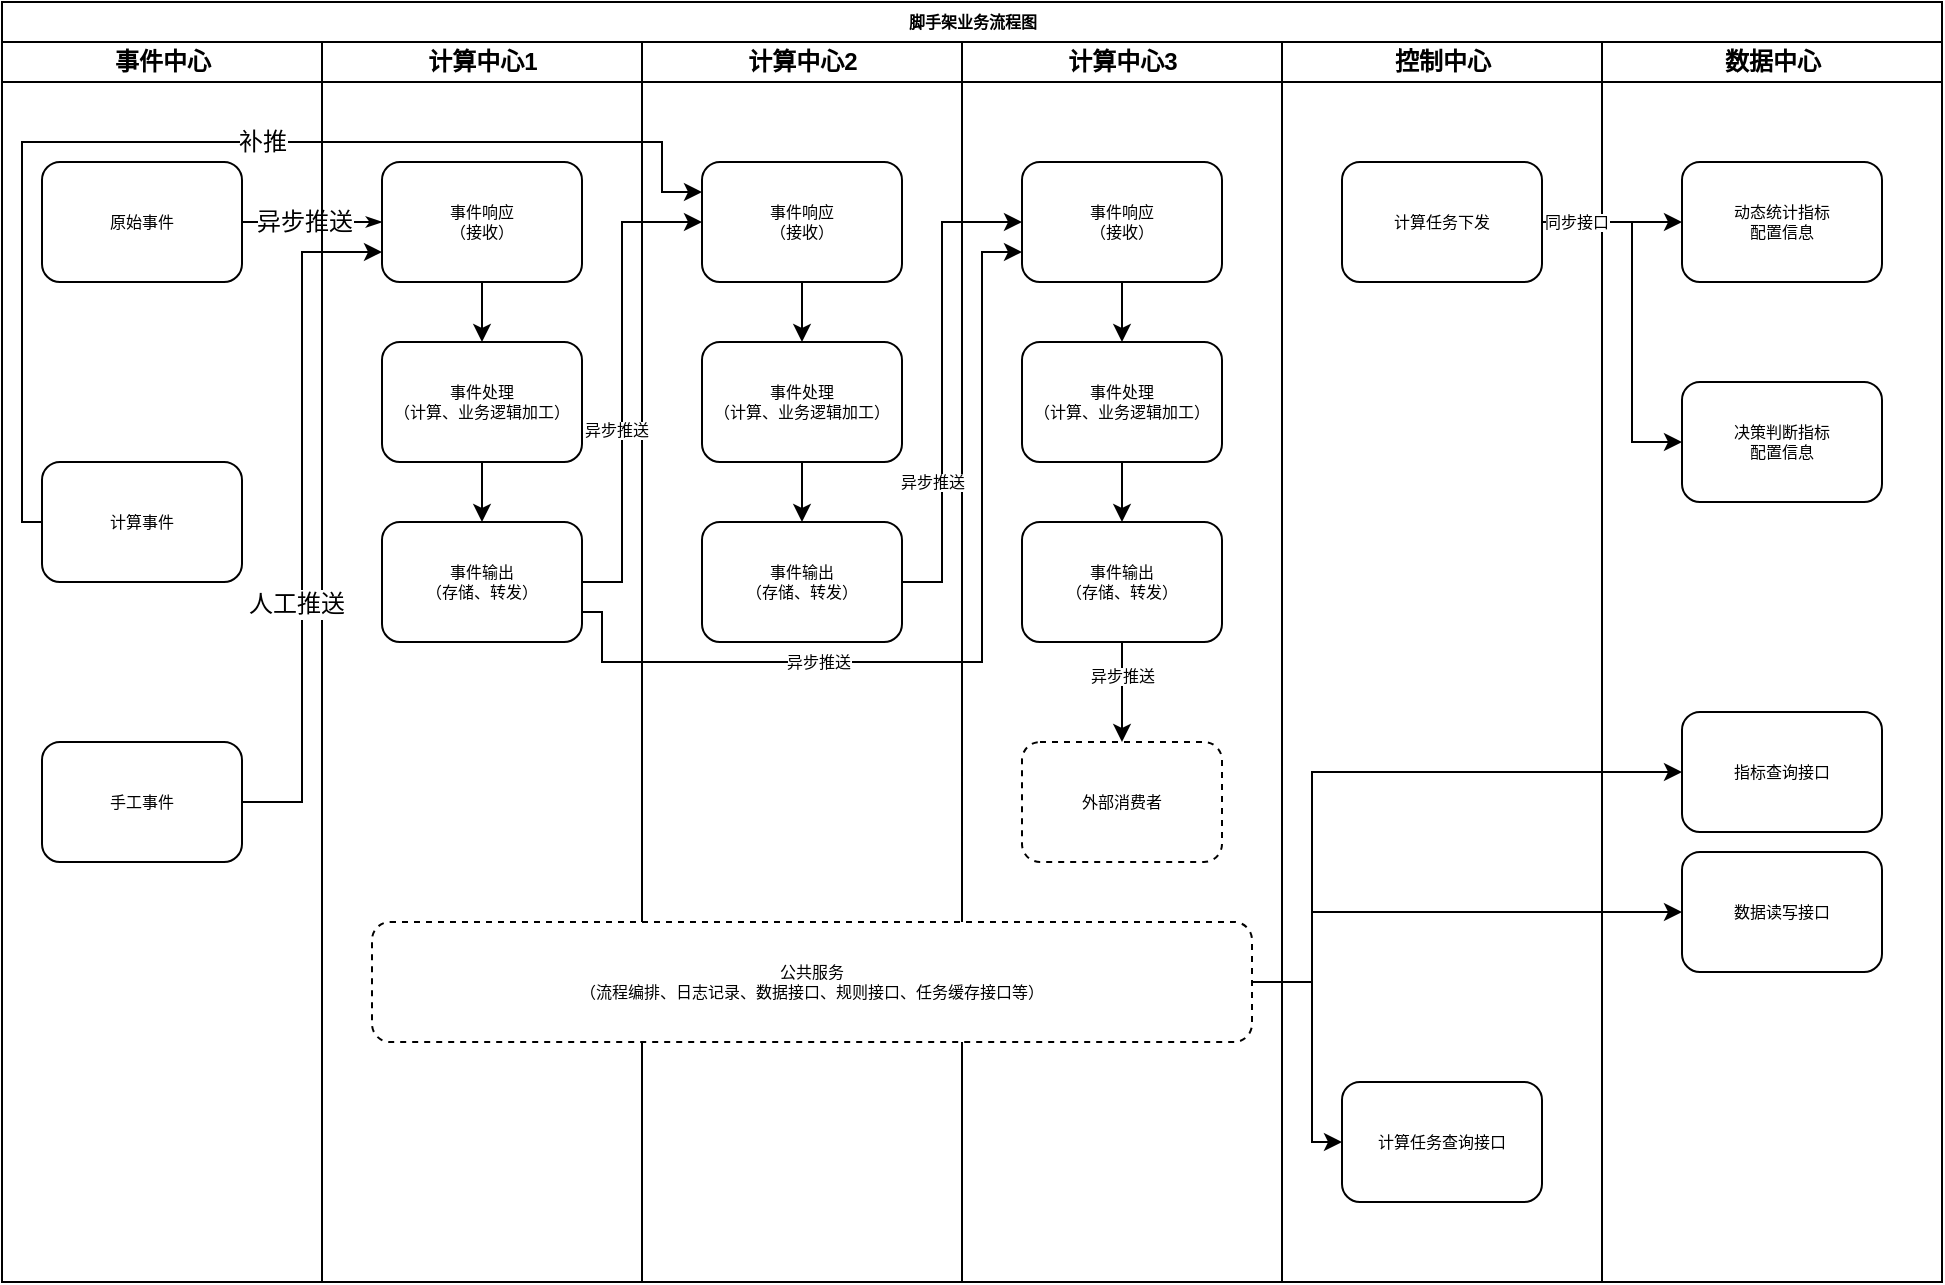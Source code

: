 <mxfile version="12.9.5" type="github">
  <diagram name="Page-1" id="74e2e168-ea6b-b213-b513-2b3c1d86103e">
    <mxGraphModel dx="1186" dy="502" grid="1" gridSize="10" guides="1" tooltips="1" connect="1" arrows="1" fold="1" page="1" pageScale="1" pageWidth="1100" pageHeight="850" background="#ffffff" math="0" shadow="0">
      <root>
        <mxCell id="0" />
        <mxCell id="1" parent="0" />
        <mxCell id="77e6c97f196da883-1" value="脚手架业务流程图" style="swimlane;html=1;childLayout=stackLayout;startSize=20;rounded=0;shadow=0;labelBackgroundColor=none;strokeWidth=1;fontFamily=Verdana;fontSize=8;align=center;" parent="1" vertex="1">
          <mxGeometry x="65" y="40" width="970" height="640" as="geometry" />
        </mxCell>
        <mxCell id="77e6c97f196da883-2" value="事件中心" style="swimlane;html=1;startSize=20;" parent="77e6c97f196da883-1" vertex="1">
          <mxGeometry y="20" width="160" height="620" as="geometry" />
        </mxCell>
        <mxCell id="77e6c97f196da883-8" value="原始事件" style="rounded=1;whiteSpace=wrap;html=1;shadow=0;labelBackgroundColor=none;strokeWidth=1;fontFamily=Verdana;fontSize=8;align=center;" parent="77e6c97f196da883-2" vertex="1">
          <mxGeometry x="20" y="60" width="100" height="60" as="geometry" />
        </mxCell>
        <mxCell id="77e6c97f196da883-9" value="计算事件" style="rounded=1;whiteSpace=wrap;html=1;shadow=0;labelBackgroundColor=none;strokeWidth=1;fontFamily=Verdana;fontSize=8;align=center;" parent="77e6c97f196da883-2" vertex="1">
          <mxGeometry x="20" y="210" width="100" height="60" as="geometry" />
        </mxCell>
        <mxCell id="iI2FmbBAY16OOEgHfnBO-1" value="手工事件" style="rounded=1;whiteSpace=wrap;html=1;shadow=0;labelBackgroundColor=none;strokeWidth=1;fontFamily=Verdana;fontSize=8;align=center;" parent="77e6c97f196da883-2" vertex="1">
          <mxGeometry x="20" y="350" width="100" height="60" as="geometry" />
        </mxCell>
        <mxCell id="77e6c97f196da883-26" style="edgeStyle=orthogonalEdgeStyle;rounded=1;html=1;labelBackgroundColor=none;startArrow=none;startFill=0;startSize=5;endArrow=classicThin;endFill=1;endSize=5;jettySize=auto;orthogonalLoop=1;strokeWidth=1;fontFamily=Verdana;fontSize=8" parent="77e6c97f196da883-1" source="77e6c97f196da883-8" target="77e6c97f196da883-11" edge="1">
          <mxGeometry relative="1" as="geometry" />
        </mxCell>
        <mxCell id="iI2FmbBAY16OOEgHfnBO-25" value="异步推送" style="text;html=1;align=center;verticalAlign=middle;resizable=0;points=[];labelBackgroundColor=#ffffff;" parent="77e6c97f196da883-26" vertex="1" connectable="0">
          <mxGeometry x="-0.124" relative="1" as="geometry">
            <mxPoint as="offset" />
          </mxGeometry>
        </mxCell>
        <mxCell id="77e6c97f196da883-3" value="计算中心1" style="swimlane;html=1;startSize=20;" parent="77e6c97f196da883-1" vertex="1">
          <mxGeometry x="160" y="20" width="160" height="620" as="geometry" />
        </mxCell>
        <mxCell id="iI2FmbBAY16OOEgHfnBO-15" value="" style="edgeStyle=orthogonalEdgeStyle;rounded=0;orthogonalLoop=1;jettySize=auto;html=1;" parent="77e6c97f196da883-3" source="77e6c97f196da883-11" target="iI2FmbBAY16OOEgHfnBO-2" edge="1">
          <mxGeometry relative="1" as="geometry" />
        </mxCell>
        <mxCell id="77e6c97f196da883-11" value="事件响应&lt;br&gt;（接收）" style="rounded=1;whiteSpace=wrap;html=1;shadow=0;labelBackgroundColor=none;strokeWidth=1;fontFamily=Verdana;fontSize=8;align=center;" parent="77e6c97f196da883-3" vertex="1">
          <mxGeometry x="30" y="60" width="100" height="60" as="geometry" />
        </mxCell>
        <mxCell id="iI2FmbBAY16OOEgHfnBO-16" value="" style="edgeStyle=orthogonalEdgeStyle;rounded=0;orthogonalLoop=1;jettySize=auto;html=1;" parent="77e6c97f196da883-3" source="iI2FmbBAY16OOEgHfnBO-2" target="iI2FmbBAY16OOEgHfnBO-3" edge="1">
          <mxGeometry relative="1" as="geometry" />
        </mxCell>
        <mxCell id="iI2FmbBAY16OOEgHfnBO-2" value="事件处理&lt;br&gt;（计算、业务逻辑加工）" style="rounded=1;whiteSpace=wrap;html=1;shadow=0;labelBackgroundColor=none;strokeWidth=1;fontFamily=Verdana;fontSize=8;align=center;" parent="77e6c97f196da883-3" vertex="1">
          <mxGeometry x="30" y="150" width="100" height="60" as="geometry" />
        </mxCell>
        <mxCell id="iI2FmbBAY16OOEgHfnBO-3" value="事件输出&lt;br&gt;（存储、转发）" style="rounded=1;whiteSpace=wrap;html=1;shadow=0;labelBackgroundColor=none;strokeWidth=1;fontFamily=Verdana;fontSize=8;align=center;" parent="77e6c97f196da883-3" vertex="1">
          <mxGeometry x="30" y="240" width="100" height="60" as="geometry" />
        </mxCell>
        <mxCell id="77e6c97f196da883-4" value="计算中心2" style="swimlane;html=1;startSize=20;" parent="77e6c97f196da883-1" vertex="1">
          <mxGeometry x="320" y="20" width="160" height="620" as="geometry" />
        </mxCell>
        <mxCell id="iI2FmbBAY16OOEgHfnBO-17" value="" style="edgeStyle=orthogonalEdgeStyle;rounded=0;orthogonalLoop=1;jettySize=auto;html=1;" parent="77e6c97f196da883-4" source="77e6c97f196da883-12" target="iI2FmbBAY16OOEgHfnBO-5" edge="1">
          <mxGeometry relative="1" as="geometry" />
        </mxCell>
        <mxCell id="77e6c97f196da883-12" value="&lt;span style=&quot;white-space: normal&quot;&gt;事件响应&lt;/span&gt;&lt;br style=&quot;white-space: normal&quot;&gt;&lt;span style=&quot;white-space: normal&quot;&gt;（接收）&lt;/span&gt;" style="rounded=1;whiteSpace=wrap;html=1;shadow=0;labelBackgroundColor=none;strokeWidth=1;fontFamily=Verdana;fontSize=8;align=center;" parent="77e6c97f196da883-4" vertex="1">
          <mxGeometry x="30" y="60" width="100" height="60" as="geometry" />
        </mxCell>
        <mxCell id="iI2FmbBAY16OOEgHfnBO-18" value="" style="edgeStyle=orthogonalEdgeStyle;rounded=0;orthogonalLoop=1;jettySize=auto;html=1;" parent="77e6c97f196da883-4" source="iI2FmbBAY16OOEgHfnBO-5" target="iI2FmbBAY16OOEgHfnBO-6" edge="1">
          <mxGeometry relative="1" as="geometry" />
        </mxCell>
        <mxCell id="iI2FmbBAY16OOEgHfnBO-5" value="&lt;span style=&quot;white-space: normal&quot;&gt;事件处理&lt;/span&gt;&lt;br style=&quot;white-space: normal&quot;&gt;&lt;span style=&quot;white-space: normal&quot;&gt;（计算、业务逻辑加工）&lt;/span&gt;" style="rounded=1;whiteSpace=wrap;html=1;shadow=0;labelBackgroundColor=none;strokeWidth=1;fontFamily=Verdana;fontSize=8;align=center;" parent="77e6c97f196da883-4" vertex="1">
          <mxGeometry x="30" y="150" width="100" height="60" as="geometry" />
        </mxCell>
        <mxCell id="iI2FmbBAY16OOEgHfnBO-6" value="&lt;span style=&quot;white-space: normal&quot;&gt;事件输出&lt;/span&gt;&lt;br style=&quot;white-space: normal&quot;&gt;&lt;span style=&quot;white-space: normal&quot;&gt;（存储、转发）&lt;/span&gt;" style="rounded=1;whiteSpace=wrap;html=1;shadow=0;labelBackgroundColor=none;strokeWidth=1;fontFamily=Verdana;fontSize=8;align=center;" parent="77e6c97f196da883-4" vertex="1">
          <mxGeometry x="30" y="240" width="100" height="60" as="geometry" />
        </mxCell>
        <mxCell id="77e6c97f196da883-5" value="计算中心3" style="swimlane;html=1;startSize=20;" parent="77e6c97f196da883-1" vertex="1">
          <mxGeometry x="480" y="20" width="160" height="620" as="geometry" />
        </mxCell>
        <mxCell id="iI2FmbBAY16OOEgHfnBO-19" value="" style="edgeStyle=orthogonalEdgeStyle;rounded=0;orthogonalLoop=1;jettySize=auto;html=1;" parent="77e6c97f196da883-5" source="iI2FmbBAY16OOEgHfnBO-12" target="iI2FmbBAY16OOEgHfnBO-13" edge="1">
          <mxGeometry relative="1" as="geometry" />
        </mxCell>
        <mxCell id="iI2FmbBAY16OOEgHfnBO-12" value="&lt;span style=&quot;white-space: normal&quot;&gt;事件响应&lt;/span&gt;&lt;br style=&quot;white-space: normal&quot;&gt;&lt;span style=&quot;white-space: normal&quot;&gt;（接收）&lt;/span&gt;" style="rounded=1;whiteSpace=wrap;html=1;shadow=0;labelBackgroundColor=none;strokeWidth=1;fontFamily=Verdana;fontSize=8;align=center;" parent="77e6c97f196da883-5" vertex="1">
          <mxGeometry x="30" y="60" width="100" height="60" as="geometry" />
        </mxCell>
        <mxCell id="iI2FmbBAY16OOEgHfnBO-20" value="" style="edgeStyle=orthogonalEdgeStyle;rounded=0;orthogonalLoop=1;jettySize=auto;html=1;" parent="77e6c97f196da883-5" source="iI2FmbBAY16OOEgHfnBO-13" target="iI2FmbBAY16OOEgHfnBO-14" edge="1">
          <mxGeometry relative="1" as="geometry" />
        </mxCell>
        <mxCell id="iI2FmbBAY16OOEgHfnBO-13" value="&lt;span style=&quot;white-space: normal&quot;&gt;事件处理&lt;/span&gt;&lt;br style=&quot;white-space: normal&quot;&gt;&lt;span style=&quot;white-space: normal&quot;&gt;（计算、业务逻辑加工）&lt;/span&gt;" style="rounded=1;whiteSpace=wrap;html=1;shadow=0;labelBackgroundColor=none;strokeWidth=1;fontFamily=Verdana;fontSize=8;align=center;" parent="77e6c97f196da883-5" vertex="1">
          <mxGeometry x="30" y="150" width="100" height="60" as="geometry" />
        </mxCell>
        <mxCell id="iI2FmbBAY16OOEgHfnBO-14" value="&lt;span style=&quot;white-space: normal&quot;&gt;事件输出&lt;/span&gt;&lt;br style=&quot;white-space: normal&quot;&gt;&lt;span style=&quot;white-space: normal&quot;&gt;（存储、转发）&lt;/span&gt;" style="rounded=1;whiteSpace=wrap;html=1;shadow=0;labelBackgroundColor=none;strokeWidth=1;fontFamily=Verdana;fontSize=8;align=center;" parent="77e6c97f196da883-5" vertex="1">
          <mxGeometry x="30" y="240" width="100" height="60" as="geometry" />
        </mxCell>
        <mxCell id="iI2FmbBAY16OOEgHfnBO-58" value="外部消费者" style="rounded=1;whiteSpace=wrap;html=1;shadow=0;labelBackgroundColor=none;strokeWidth=1;fontFamily=Verdana;fontSize=8;align=center;dashed=1;" parent="77e6c97f196da883-5" vertex="1">
          <mxGeometry x="30" y="350" width="100" height="60" as="geometry" />
        </mxCell>
        <mxCell id="iI2FmbBAY16OOEgHfnBO-56" style="edgeStyle=elbowEdgeStyle;rounded=0;orthogonalLoop=1;jettySize=auto;elbow=vertical;html=1;entryX=0.5;entryY=0;entryDx=0;entryDy=0;" parent="77e6c97f196da883-5" source="iI2FmbBAY16OOEgHfnBO-14" target="iI2FmbBAY16OOEgHfnBO-58" edge="1">
          <mxGeometry relative="1" as="geometry">
            <mxPoint x="85" y="350" as="targetPoint" />
            <Array as="points">
              <mxPoint x="80" y="320" />
            </Array>
          </mxGeometry>
        </mxCell>
        <mxCell id="iI2FmbBAY16OOEgHfnBO-77" value="异步推送" style="text;html=1;align=center;verticalAlign=middle;resizable=0;points=[];labelBackgroundColor=#ffffff;fontSize=8;fontFamily=Verdana;" parent="iI2FmbBAY16OOEgHfnBO-56" vertex="1" connectable="0">
          <mxGeometry x="-0.2" y="3" relative="1" as="geometry">
            <mxPoint x="-3" y="-3" as="offset" />
          </mxGeometry>
        </mxCell>
        <mxCell id="iI2FmbBAY16OOEgHfnBO-60" value="公共服务&lt;br&gt;（流程编排、日志记录、数据接口、规则接口、任务缓存接口等）" style="rounded=1;whiteSpace=wrap;html=1;shadow=0;dashed=1;strokeWidth=1;fontFamily=Verdana;fontSize=8;" parent="77e6c97f196da883-5" vertex="1">
          <mxGeometry x="-295" y="440" width="440" height="60" as="geometry" />
        </mxCell>
        <mxCell id="77e6c97f196da883-6" value="控制中心" style="swimlane;html=1;startSize=20;" parent="77e6c97f196da883-1" vertex="1">
          <mxGeometry x="640" y="20" width="160" height="620" as="geometry" />
        </mxCell>
        <mxCell id="iI2FmbBAY16OOEgHfnBO-66" value="计算任务查询接口" style="rounded=1;whiteSpace=wrap;html=1;shadow=0;labelBackgroundColor=none;strokeWidth=1;fontFamily=Verdana;fontSize=8;align=center;" parent="77e6c97f196da883-6" vertex="1">
          <mxGeometry x="30" y="520" width="100" height="60" as="geometry" />
        </mxCell>
        <mxCell id="iI2FmbBAY16OOEgHfnBO-31" value="计算任务下发" style="rounded=1;whiteSpace=wrap;html=1;shadow=0;labelBackgroundColor=none;strokeWidth=1;fontFamily=Verdana;fontSize=8;align=center;" parent="77e6c97f196da883-6" vertex="1">
          <mxGeometry x="30" y="60" width="100" height="60" as="geometry" />
        </mxCell>
        <mxCell id="77e6c97f196da883-7" value="数据中心" style="swimlane;html=1;startSize=20;" parent="77e6c97f196da883-1" vertex="1">
          <mxGeometry x="800" y="20" width="170" height="620" as="geometry" />
        </mxCell>
        <mxCell id="iI2FmbBAY16OOEgHfnBO-36" value="决策判断指标&lt;br&gt;配置信息" style="rounded=1;whiteSpace=wrap;html=1;shadow=0;labelBackgroundColor=none;strokeWidth=1;fontFamily=Verdana;fontSize=8;align=center;" parent="77e6c97f196da883-7" vertex="1">
          <mxGeometry x="40" y="170" width="100" height="60" as="geometry" />
        </mxCell>
        <mxCell id="iI2FmbBAY16OOEgHfnBO-38" value="动态统计指标&lt;br&gt;配置信息" style="rounded=1;whiteSpace=wrap;html=1;shadow=0;labelBackgroundColor=none;strokeWidth=1;fontFamily=Verdana;fontSize=8;align=center;" parent="77e6c97f196da883-7" vertex="1">
          <mxGeometry x="40" y="60" width="100" height="60" as="geometry" />
        </mxCell>
        <mxCell id="Jk1qRRyOPA4ujSFqLxuQ-1" value="指标查询接口" style="rounded=1;whiteSpace=wrap;html=1;shadow=0;labelBackgroundColor=none;strokeWidth=1;fontFamily=Verdana;fontSize=8;align=center;" vertex="1" parent="77e6c97f196da883-7">
          <mxGeometry x="40" y="335" width="100" height="60" as="geometry" />
        </mxCell>
        <mxCell id="Jk1qRRyOPA4ujSFqLxuQ-2" value="数据读写接口" style="rounded=1;whiteSpace=wrap;html=1;shadow=0;labelBackgroundColor=none;strokeWidth=1;fontFamily=Verdana;fontSize=8;align=center;" vertex="1" parent="77e6c97f196da883-7">
          <mxGeometry x="40" y="405" width="100" height="60" as="geometry" />
        </mxCell>
        <mxCell id="iI2FmbBAY16OOEgHfnBO-21" style="edgeStyle=orthogonalEdgeStyle;rounded=0;orthogonalLoop=1;jettySize=auto;html=1;entryX=0;entryY=0.5;entryDx=0;entryDy=0;" parent="77e6c97f196da883-1" source="iI2FmbBAY16OOEgHfnBO-3" target="77e6c97f196da883-12" edge="1">
          <mxGeometry relative="1" as="geometry">
            <Array as="points">
              <mxPoint x="310" y="290" />
              <mxPoint x="310" y="110" />
            </Array>
          </mxGeometry>
        </mxCell>
        <mxCell id="iI2FmbBAY16OOEgHfnBO-71" value="异步推送" style="text;html=1;align=center;verticalAlign=middle;resizable=0;points=[];labelBackgroundColor=#ffffff;fontSize=8;fontFamily=Verdana;" parent="iI2FmbBAY16OOEgHfnBO-21" vertex="1" connectable="0">
          <mxGeometry x="-0.197" y="3" relative="1" as="geometry">
            <mxPoint as="offset" />
          </mxGeometry>
        </mxCell>
        <mxCell id="iI2FmbBAY16OOEgHfnBO-22" style="edgeStyle=orthogonalEdgeStyle;rounded=0;orthogonalLoop=1;jettySize=auto;html=1;entryX=0;entryY=0.75;entryDx=0;entryDy=0;exitX=1;exitY=0.75;exitDx=0;exitDy=0;" parent="77e6c97f196da883-1" source="iI2FmbBAY16OOEgHfnBO-3" target="iI2FmbBAY16OOEgHfnBO-12" edge="1">
          <mxGeometry relative="1" as="geometry">
            <Array as="points">
              <mxPoint x="300" y="305" />
              <mxPoint x="300" y="330" />
              <mxPoint x="490" y="330" />
              <mxPoint x="490" y="125" />
            </Array>
          </mxGeometry>
        </mxCell>
        <mxCell id="iI2FmbBAY16OOEgHfnBO-75" value="异步推送" style="text;html=1;align=center;verticalAlign=middle;resizable=0;points=[];labelBackgroundColor=#ffffff;fontSize=8;fontFamily=Verdana;" parent="iI2FmbBAY16OOEgHfnBO-22" vertex="1" connectable="0">
          <mxGeometry x="-0.365" relative="1" as="geometry">
            <mxPoint as="offset" />
          </mxGeometry>
        </mxCell>
        <object label="" id="iI2FmbBAY16OOEgHfnBO-23">
          <mxCell style="edgeStyle=orthogonalEdgeStyle;rounded=0;orthogonalLoop=1;jettySize=auto;html=1;entryX=0;entryY=0.25;entryDx=0;entryDy=0;" parent="77e6c97f196da883-1" source="77e6c97f196da883-9" target="77e6c97f196da883-12" edge="1">
            <mxGeometry relative="1" as="geometry">
              <Array as="points">
                <mxPoint x="10" y="260" />
                <mxPoint x="10" y="70" />
                <mxPoint x="330" y="70" />
                <mxPoint x="330" y="95" />
              </Array>
            </mxGeometry>
          </mxCell>
        </object>
        <mxCell id="iI2FmbBAY16OOEgHfnBO-24" value="补推" style="text;html=1;align=center;verticalAlign=middle;resizable=0;points=[];labelBackgroundColor=#ffffff;" parent="iI2FmbBAY16OOEgHfnBO-23" vertex="1" connectable="0">
          <mxGeometry x="-0.434" y="3" relative="1" as="geometry">
            <mxPoint x="123" y="-40.03" as="offset" />
          </mxGeometry>
        </mxCell>
        <mxCell id="iI2FmbBAY16OOEgHfnBO-26" style="edgeStyle=orthogonalEdgeStyle;rounded=0;orthogonalLoop=1;jettySize=auto;html=1;entryX=0;entryY=0.5;entryDx=0;entryDy=0;" parent="77e6c97f196da883-1" source="iI2FmbBAY16OOEgHfnBO-6" target="iI2FmbBAY16OOEgHfnBO-12" edge="1">
          <mxGeometry relative="1" as="geometry">
            <Array as="points">
              <mxPoint x="470" y="290" />
              <mxPoint x="470" y="110" />
            </Array>
          </mxGeometry>
        </mxCell>
        <mxCell id="iI2FmbBAY16OOEgHfnBO-76" value="异步推送" style="text;html=1;align=center;verticalAlign=middle;resizable=0;points=[];labelBackgroundColor=#ffffff;fontSize=8;fontFamily=Verdana;" parent="iI2FmbBAY16OOEgHfnBO-26" vertex="1" connectable="0">
          <mxGeometry x="-0.301" y="3" relative="1" as="geometry">
            <mxPoint x="-2" y="14.17" as="offset" />
          </mxGeometry>
        </mxCell>
        <mxCell id="iI2FmbBAY16OOEgHfnBO-29" style="edgeStyle=orthogonalEdgeStyle;rounded=0;orthogonalLoop=1;jettySize=auto;html=1;entryX=0;entryY=0.75;entryDx=0;entryDy=0;" parent="77e6c97f196da883-1" source="iI2FmbBAY16OOEgHfnBO-1" target="77e6c97f196da883-11" edge="1">
          <mxGeometry relative="1" as="geometry">
            <Array as="points">
              <mxPoint x="150" y="400" />
              <mxPoint x="150" y="125" />
            </Array>
          </mxGeometry>
        </mxCell>
        <mxCell id="iI2FmbBAY16OOEgHfnBO-30" value="人工推送" style="text;html=1;align=center;verticalAlign=middle;resizable=0;points=[];labelBackgroundColor=#ffffff;" parent="iI2FmbBAY16OOEgHfnBO-29" vertex="1" connectable="0">
          <mxGeometry x="-0.252" y="3" relative="1" as="geometry">
            <mxPoint as="offset" />
          </mxGeometry>
        </mxCell>
        <mxCell id="iI2FmbBAY16OOEgHfnBO-49" style="edgeStyle=orthogonalEdgeStyle;rounded=0;orthogonalLoop=1;jettySize=auto;html=1;entryX=0;entryY=0.5;entryDx=0;entryDy=0;" parent="77e6c97f196da883-1" source="iI2FmbBAY16OOEgHfnBO-31" target="iI2FmbBAY16OOEgHfnBO-38" edge="1">
          <mxGeometry relative="1" as="geometry" />
        </mxCell>
        <mxCell id="iI2FmbBAY16OOEgHfnBO-50" style="edgeStyle=orthogonalEdgeStyle;rounded=0;orthogonalLoop=1;jettySize=auto;html=1;entryX=0;entryY=0.5;entryDx=0;entryDy=0;" parent="77e6c97f196da883-1" source="iI2FmbBAY16OOEgHfnBO-31" target="iI2FmbBAY16OOEgHfnBO-36" edge="1">
          <mxGeometry relative="1" as="geometry">
            <Array as="points">
              <mxPoint x="815" y="110" />
              <mxPoint x="815" y="220" />
            </Array>
          </mxGeometry>
        </mxCell>
        <mxCell id="iI2FmbBAY16OOEgHfnBO-67" value="同步接口" style="text;html=1;align=center;verticalAlign=middle;resizable=0;points=[];labelBackgroundColor=#ffffff;fontSize=8;fontFamily=Verdana;" parent="iI2FmbBAY16OOEgHfnBO-50" vertex="1" connectable="0">
          <mxGeometry x="-0.895" relative="1" as="geometry">
            <mxPoint x="6.89" as="offset" />
          </mxGeometry>
        </mxCell>
        <mxCell id="iI2FmbBAY16OOEgHfnBO-55" style="edgeStyle=orthogonalEdgeStyle;rounded=0;orthogonalLoop=1;jettySize=auto;html=1;entryX=0;entryY=0.5;entryDx=0;entryDy=0;exitX=1;exitY=0.5;exitDx=0;exitDy=0;" parent="77e6c97f196da883-1" source="iI2FmbBAY16OOEgHfnBO-60" target="iI2FmbBAY16OOEgHfnBO-66" edge="1">
          <mxGeometry relative="1" as="geometry">
            <mxPoint x="460" y="210" as="sourcePoint" />
            <mxPoint x="680" y="490" as="targetPoint" />
            <Array as="points">
              <mxPoint x="655" y="490" />
              <mxPoint x="655" y="570" />
            </Array>
          </mxGeometry>
        </mxCell>
        <mxCell id="Jk1qRRyOPA4ujSFqLxuQ-3" style="edgeStyle=orthogonalEdgeStyle;rounded=0;orthogonalLoop=1;jettySize=auto;html=1;entryX=0;entryY=0.5;entryDx=0;entryDy=0;" edge="1" parent="77e6c97f196da883-1" source="iI2FmbBAY16OOEgHfnBO-60" target="Jk1qRRyOPA4ujSFqLxuQ-1">
          <mxGeometry relative="1" as="geometry">
            <Array as="points">
              <mxPoint x="655" y="490" />
              <mxPoint x="655" y="385" />
            </Array>
          </mxGeometry>
        </mxCell>
        <mxCell id="Jk1qRRyOPA4ujSFqLxuQ-4" style="edgeStyle=orthogonalEdgeStyle;rounded=0;orthogonalLoop=1;jettySize=auto;html=1;entryX=0;entryY=0.5;entryDx=0;entryDy=0;" edge="1" parent="77e6c97f196da883-1" source="iI2FmbBAY16OOEgHfnBO-60" target="Jk1qRRyOPA4ujSFqLxuQ-2">
          <mxGeometry relative="1" as="geometry">
            <Array as="points">
              <mxPoint x="655" y="490" />
              <mxPoint x="655" y="455" />
            </Array>
          </mxGeometry>
        </mxCell>
      </root>
    </mxGraphModel>
  </diagram>
</mxfile>
